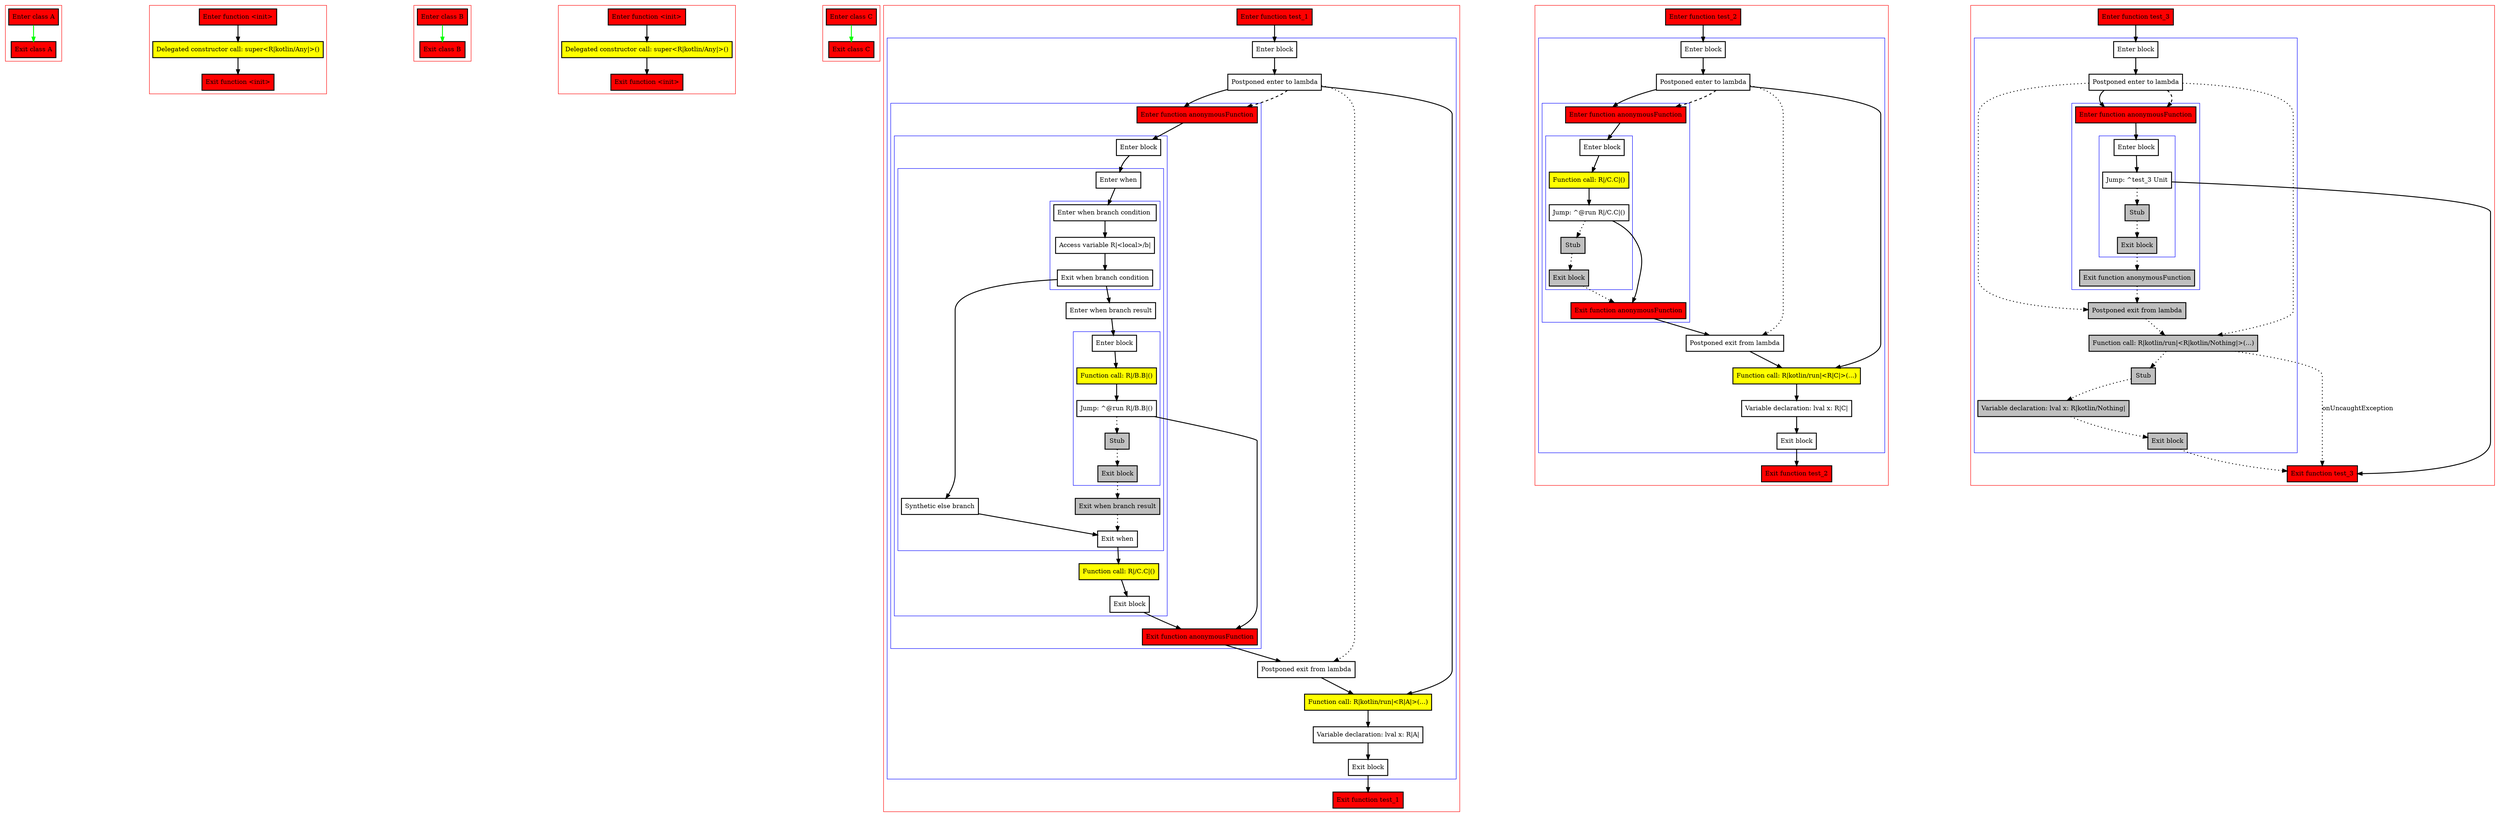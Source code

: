digraph returnValuesFromLambda_kt {
    graph [nodesep=3]
    node [shape=box penwidth=2]
    edge [penwidth=2]

    subgraph cluster_0 {
        color=red
        0 [label="Enter class A" style="filled" fillcolor=red];
        1 [label="Exit class A" style="filled" fillcolor=red];
    }
    0 -> {1} [color=green];

    subgraph cluster_1 {
        color=red
        2 [label="Enter function <init>" style="filled" fillcolor=red];
        3 [label="Delegated constructor call: super<R|kotlin/Any|>()" style="filled" fillcolor=yellow];
        4 [label="Exit function <init>" style="filled" fillcolor=red];
    }
    2 -> {3};
    3 -> {4};

    subgraph cluster_2 {
        color=red
        5 [label="Enter class B" style="filled" fillcolor=red];
        6 [label="Exit class B" style="filled" fillcolor=red];
    }
    5 -> {6} [color=green];

    subgraph cluster_3 {
        color=red
        7 [label="Enter function <init>" style="filled" fillcolor=red];
        8 [label="Delegated constructor call: super<R|kotlin/Any|>()" style="filled" fillcolor=yellow];
        9 [label="Exit function <init>" style="filled" fillcolor=red];
    }
    7 -> {8};
    8 -> {9};

    subgraph cluster_4 {
        color=red
        10 [label="Enter class C" style="filled" fillcolor=red];
        11 [label="Exit class C" style="filled" fillcolor=red];
    }
    10 -> {11} [color=green];

    subgraph cluster_5 {
        color=red
        12 [label="Enter function test_1" style="filled" fillcolor=red];
        subgraph cluster_6 {
            color=blue
            13 [label="Enter block"];
            14 [label="Postponed enter to lambda"];
            subgraph cluster_7 {
                color=blue
                20 [label="Enter function anonymousFunction" style="filled" fillcolor=red];
                subgraph cluster_8 {
                    color=blue
                    21 [label="Enter block"];
                    subgraph cluster_9 {
                        color=blue
                        22 [label="Enter when"];
                        subgraph cluster_10 {
                            color=blue
                            23 [label="Enter when branch condition "];
                            24 [label="Access variable R|<local>/b|"];
                            25 [label="Exit when branch condition"];
                        }
                        26 [label="Synthetic else branch"];
                        27 [label="Enter when branch result"];
                        subgraph cluster_11 {
                            color=blue
                            28 [label="Enter block"];
                            29 [label="Function call: R|/B.B|()" style="filled" fillcolor=yellow];
                            30 [label="Jump: ^@run R|/B.B|()"];
                            31 [label="Stub" style="filled" fillcolor=gray];
                            32 [label="Exit block" style="filled" fillcolor=gray];
                        }
                        33 [label="Exit when branch result" style="filled" fillcolor=gray];
                        34 [label="Exit when"];
                    }
                    35 [label="Function call: R|/C.C|()" style="filled" fillcolor=yellow];
                    36 [label="Exit block"];
                }
                37 [label="Exit function anonymousFunction" style="filled" fillcolor=red];
            }
            15 [label="Postponed exit from lambda"];
            16 [label="Function call: R|kotlin/run|<R|A|>(...)" style="filled" fillcolor=yellow];
            17 [label="Variable declaration: lval x: R|A|"];
            18 [label="Exit block"];
        }
        19 [label="Exit function test_1" style="filled" fillcolor=red];
    }
    12 -> {13};
    13 -> {14};
    14 -> {20 16};
    14 -> {15} [style=dotted];
    14 -> {20} [style=dashed];
    15 -> {16};
    16 -> {17};
    17 -> {18};
    18 -> {19};
    20 -> {21};
    21 -> {22};
    22 -> {23};
    23 -> {24};
    24 -> {25};
    25 -> {27 26};
    26 -> {34};
    27 -> {28};
    28 -> {29};
    29 -> {30};
    30 -> {37};
    30 -> {31} [style=dotted];
    31 -> {32} [style=dotted];
    32 -> {33} [style=dotted];
    33 -> {34} [style=dotted];
    34 -> {35};
    35 -> {36};
    36 -> {37};
    37 -> {15};

    subgraph cluster_12 {
        color=red
        38 [label="Enter function test_2" style="filled" fillcolor=red];
        subgraph cluster_13 {
            color=blue
            39 [label="Enter block"];
            40 [label="Postponed enter to lambda"];
            subgraph cluster_14 {
                color=blue
                46 [label="Enter function anonymousFunction" style="filled" fillcolor=red];
                subgraph cluster_15 {
                    color=blue
                    47 [label="Enter block"];
                    48 [label="Function call: R|/C.C|()" style="filled" fillcolor=yellow];
                    49 [label="Jump: ^@run R|/C.C|()"];
                    50 [label="Stub" style="filled" fillcolor=gray];
                    51 [label="Exit block" style="filled" fillcolor=gray];
                }
                52 [label="Exit function anonymousFunction" style="filled" fillcolor=red];
            }
            41 [label="Postponed exit from lambda"];
            42 [label="Function call: R|kotlin/run|<R|C|>(...)" style="filled" fillcolor=yellow];
            43 [label="Variable declaration: lval x: R|C|"];
            44 [label="Exit block"];
        }
        45 [label="Exit function test_2" style="filled" fillcolor=red];
    }
    38 -> {39};
    39 -> {40};
    40 -> {46 42};
    40 -> {41} [style=dotted];
    40 -> {46} [style=dashed];
    41 -> {42};
    42 -> {43};
    43 -> {44};
    44 -> {45};
    46 -> {47};
    47 -> {48};
    48 -> {49};
    49 -> {52};
    49 -> {50} [style=dotted];
    50 -> {51} [style=dotted];
    51 -> {52} [style=dotted];
    52 -> {41};

    subgraph cluster_16 {
        color=red
        53 [label="Enter function test_3" style="filled" fillcolor=red];
        subgraph cluster_17 {
            color=blue
            54 [label="Enter block"];
            55 [label="Postponed enter to lambda"];
            subgraph cluster_18 {
                color=blue
                62 [label="Enter function anonymousFunction" style="filled" fillcolor=red];
                subgraph cluster_19 {
                    color=blue
                    63 [label="Enter block"];
                    64 [label="Jump: ^test_3 Unit"];
                    65 [label="Stub" style="filled" fillcolor=gray];
                    66 [label="Exit block" style="filled" fillcolor=gray];
                }
                67 [label="Exit function anonymousFunction" style="filled" fillcolor=red style="filled" fillcolor=gray];
            }
            56 [label="Postponed exit from lambda" style="filled" fillcolor=gray];
            57 [label="Function call: R|kotlin/run|<R|kotlin/Nothing|>(...)" style="filled" fillcolor=gray];
            58 [label="Stub" style="filled" fillcolor=gray];
            59 [label="Variable declaration: lval x: R|kotlin/Nothing|" style="filled" fillcolor=gray];
            60 [label="Exit block" style="filled" fillcolor=gray];
        }
        61 [label="Exit function test_3" style="filled" fillcolor=red];
    }
    53 -> {54};
    54 -> {55};
    55 -> {62};
    55 -> {56 57} [style=dotted];
    55 -> {62} [style=dashed];
    56 -> {57} [style=dotted];
    57 -> {58} [style=dotted];
    57 -> {61} [style=dotted]    [label=onUncaughtException];
    58 -> {59} [style=dotted];
    59 -> {60} [style=dotted];
    60 -> {61} [style=dotted];
    62 -> {63};
    63 -> {64};
    64 -> {61};
    64 -> {65} [style=dotted];
    65 -> {66} [style=dotted];
    66 -> {67} [style=dotted];
    67 -> {56} [style=dotted];

}
